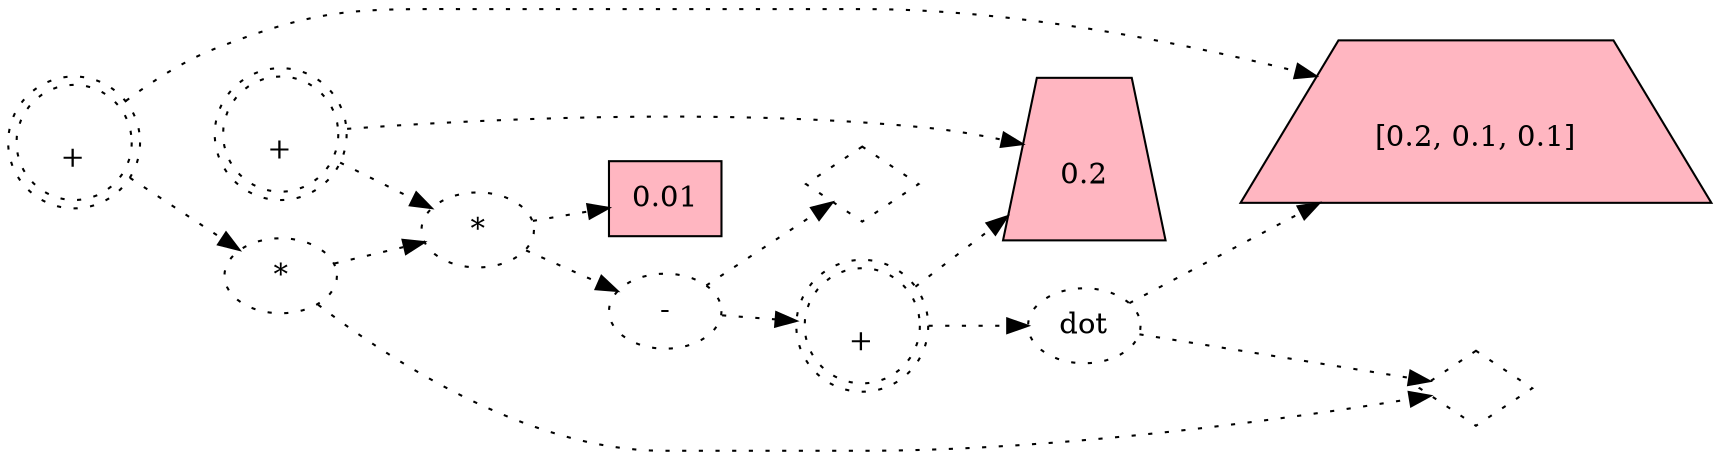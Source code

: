 digraph G {

    rankdir=LR; // 左から右に表示

    s1 [label="\n+", shape=doublecircle, style=dotted];
    s2 [label="dot", style=dotted];
    s3 [label="0.01",style=filled, shape=box, style=filled, fillcolor=lightpink];
    s4 [label="-",style=dotted];
    s6 [label="*",style=dotted];
    v3 [label="*",style=dotted];
    v6_next [label="\n+", shape=doublecircle, style=dotted, fillcolor=lightblue];
    s7_next [label="\n+", shape=doublecircle, style=dotted, fillcolor=lightpink];
    s7 [label="\n0.2", shape=trapezium, style=filled, fillcolor=lightpink];
    v6 [label="\n[0.2, 0.1, 0.1]", shape=trapezium, style=filled, fillcolor=lightpink];
    v0 [label="",shape=diamond, style=dotted];
    s0 [label="",shape=diamond, style=dotted];

    s2 -> v0[style=dotted];
    s2 -> v6[style=dotted];

    s1 -> s7[style=dotted];
    s1 -> s2[style=dotted];

    s4 -> s0 [style=dotted];
    s4 -> s1 [style=dotted];

    s6 -> s3 [style=dotted];
    s6 -> s4 [style=dotted];

    v3 -> s6 [style=dotted];
    v3 -> v0 [style=dotted];

    v6_next -> v6 [style=dotted];
    v6_next -> v3 [style=dotted];

    s7_next -> s7 [style=dotted];
    s7_next -> s6 [style=dotted];
}